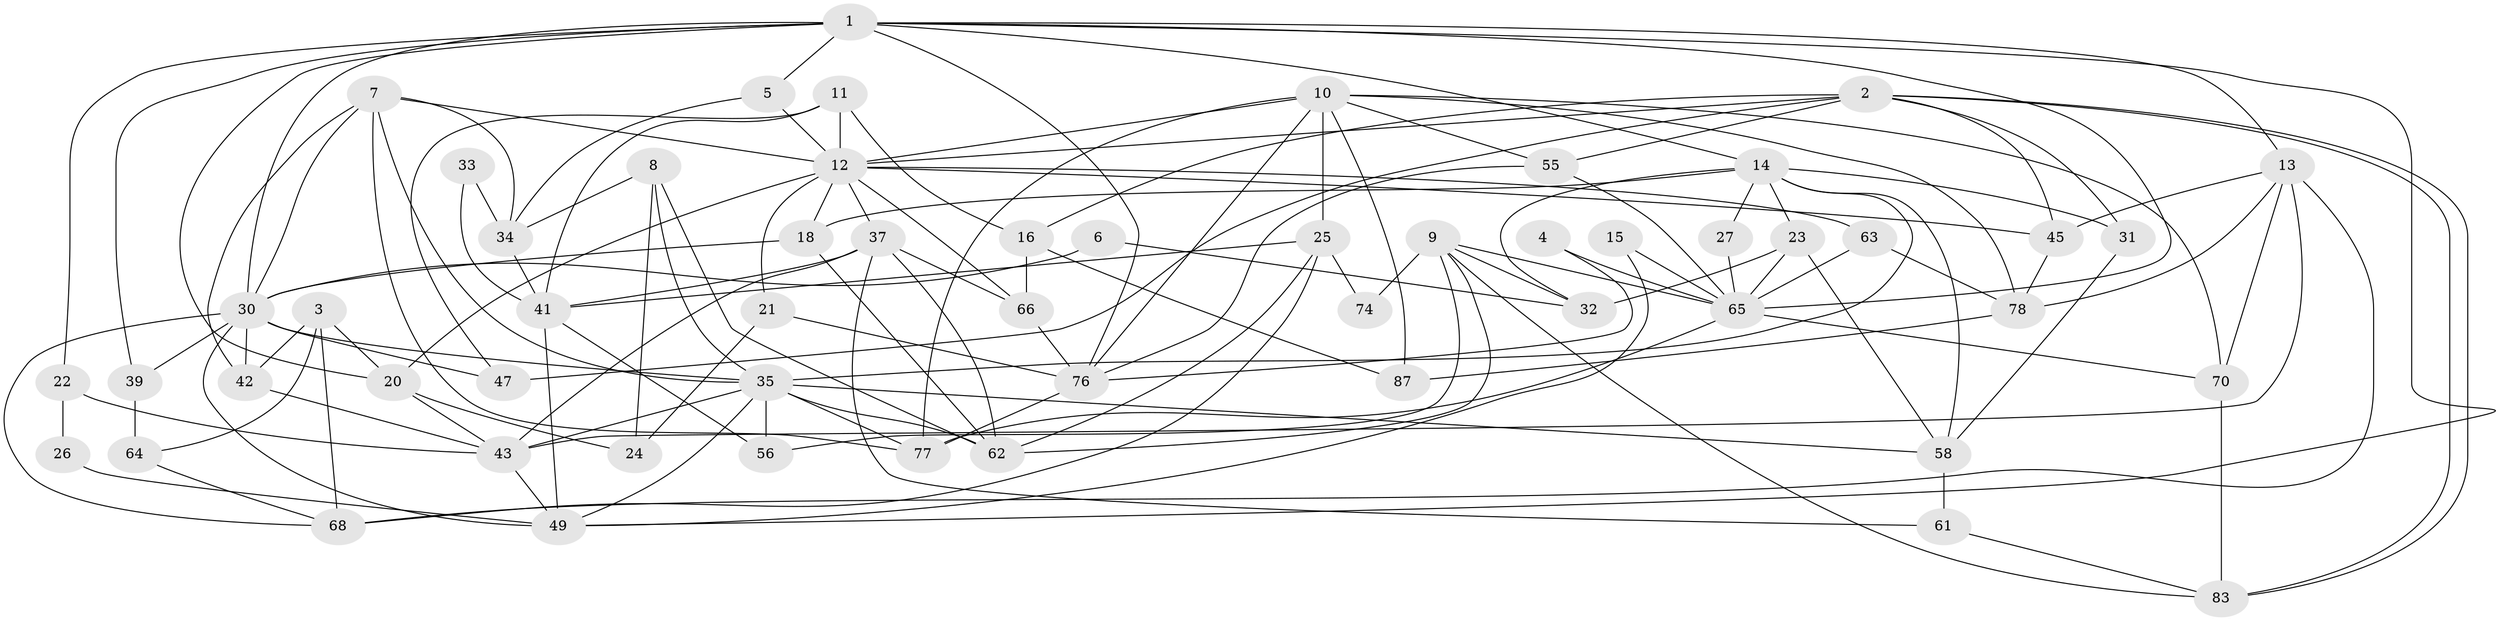 // original degree distribution, {7: 0.05747126436781609, 6: 0.06896551724137931, 4: 0.25287356321839083, 2: 0.14942528735632185, 3: 0.27586206896551724, 5: 0.1724137931034483, 8: 0.022988505747126436}
// Generated by graph-tools (version 1.1) at 2025/41/03/06/25 10:41:52]
// undirected, 56 vertices, 136 edges
graph export_dot {
graph [start="1"]
  node [color=gray90,style=filled];
  1 [super="+46"];
  2 [super="+81"];
  3 [super="+38"];
  4;
  5;
  6;
  7 [super="+57"];
  8 [super="+73"];
  9 [super="+29"];
  10 [super="+75"];
  11 [super="+50"];
  12 [super="+48"];
  13 [super="+72"];
  14 [super="+44"];
  15;
  16 [super="+17"];
  18 [super="+19"];
  20 [super="+86"];
  21;
  22;
  23;
  24;
  25 [super="+28"];
  26;
  27;
  30 [super="+40"];
  31;
  32 [super="+36"];
  33;
  34 [super="+84"];
  35 [super="+85"];
  37 [super="+53"];
  39;
  41 [super="+54"];
  42;
  43 [super="+52"];
  45 [super="+59"];
  47 [super="+60"];
  49 [super="+51"];
  55;
  56;
  58 [super="+69"];
  61;
  62 [super="+80"];
  63;
  64;
  65 [super="+79"];
  66 [super="+67"];
  68 [super="+71"];
  70;
  74;
  76;
  77 [super="+82"];
  78;
  83;
  87;
  1 -- 76;
  1 -- 13;
  1 -- 39;
  1 -- 14;
  1 -- 49;
  1 -- 65;
  1 -- 5;
  1 -- 22;
  1 -- 30;
  1 -- 20;
  2 -- 83;
  2 -- 83;
  2 -- 31;
  2 -- 55;
  2 -- 12;
  2 -- 16;
  2 -- 47;
  2 -- 45;
  3 -- 42;
  3 -- 64 [weight=2];
  3 -- 68;
  3 -- 20;
  4 -- 76;
  4 -- 65;
  5 -- 12;
  5 -- 34;
  6 -- 30;
  6 -- 32;
  7 -- 77;
  7 -- 34 [weight=2];
  7 -- 12;
  7 -- 35;
  7 -- 42;
  7 -- 30;
  8 -- 34;
  8 -- 24;
  8 -- 35;
  8 -- 62;
  9 -- 83;
  9 -- 65;
  9 -- 56;
  9 -- 32;
  9 -- 74;
  9 -- 62;
  10 -- 76;
  10 -- 25;
  10 -- 78;
  10 -- 87;
  10 -- 70;
  10 -- 55;
  10 -- 12;
  10 -- 77 [weight=2];
  11 -- 16;
  11 -- 47;
  11 -- 12 [weight=2];
  11 -- 41;
  12 -- 21;
  12 -- 18;
  12 -- 37;
  12 -- 66;
  12 -- 20;
  12 -- 63;
  12 -- 45;
  13 -- 45;
  13 -- 43;
  13 -- 78;
  13 -- 68;
  13 -- 70;
  14 -- 23;
  14 -- 27;
  14 -- 31;
  14 -- 32;
  14 -- 35;
  14 -- 58;
  14 -- 18;
  15 -- 49;
  15 -- 65;
  16 -- 66 [weight=2];
  16 -- 87;
  18 -- 62;
  18 -- 30;
  20 -- 43;
  20 -- 24;
  21 -- 76;
  21 -- 24;
  22 -- 26;
  22 -- 43;
  23 -- 32;
  23 -- 58;
  23 -- 65;
  25 -- 74;
  25 -- 68;
  25 -- 41;
  25 -- 62;
  26 -- 49;
  27 -- 65;
  30 -- 42;
  30 -- 35;
  30 -- 49;
  30 -- 68;
  30 -- 39;
  30 -- 47;
  31 -- 58;
  33 -- 34;
  33 -- 41;
  34 -- 41;
  35 -- 56;
  35 -- 43;
  35 -- 49;
  35 -- 62;
  35 -- 58;
  35 -- 77;
  37 -- 66;
  37 -- 41;
  37 -- 61;
  37 -- 43;
  37 -- 62;
  39 -- 64;
  41 -- 56;
  41 -- 49;
  42 -- 43;
  43 -- 49;
  45 -- 78;
  55 -- 65;
  55 -- 76;
  58 -- 61;
  61 -- 83;
  63 -- 78;
  63 -- 65;
  64 -- 68;
  65 -- 70;
  65 -- 77;
  66 -- 76;
  70 -- 83;
  76 -- 77;
  78 -- 87;
}
